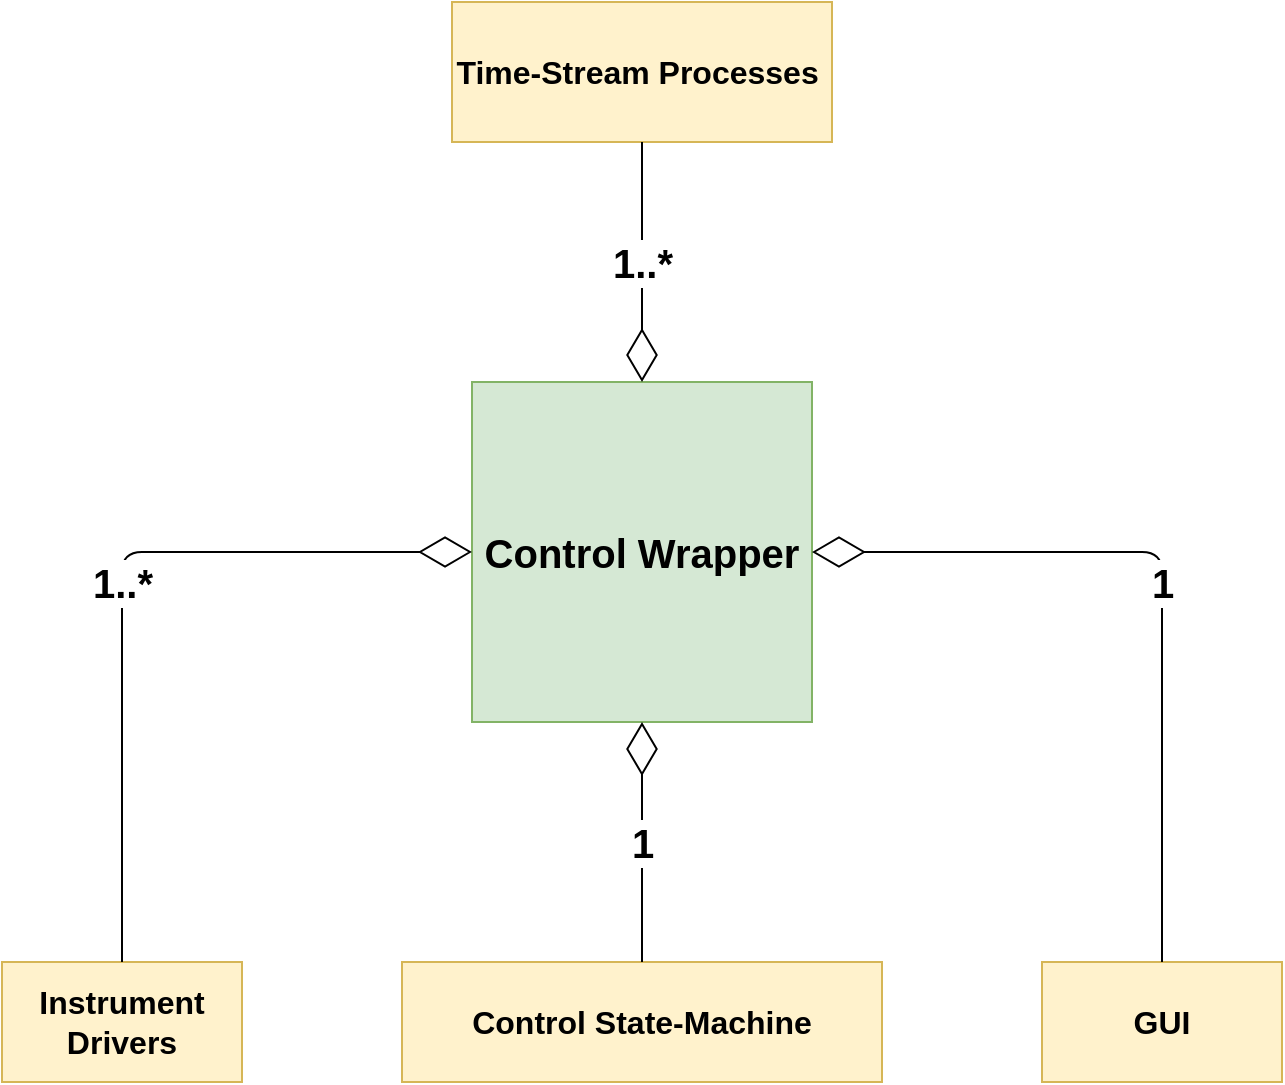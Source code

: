 <mxfile version="14.6.13" type="device"><diagram id="BfF4czYuNRoGuOWdJYEq" name="Page-1"><mxGraphModel dx="1730" dy="1078" grid="1" gridSize="10" guides="1" tooltips="1" connect="1" arrows="1" fold="1" page="1" pageScale="1" pageWidth="1920" pageHeight="1200" math="0" shadow="0"><root><mxCell id="0"/><mxCell id="1" parent="0"/><mxCell id="KUf5-A4PejEGbeN3rw50-1" value="Control State-Machine" style="rounded=0;whiteSpace=wrap;html=1;fontStyle=1;fillColor=#fff2cc;strokeColor=#d6b656;fontSize=16;" vertex="1" parent="1"><mxGeometry x="670" y="690" width="240" height="60" as="geometry"/></mxCell><mxCell id="KUf5-A4PejEGbeN3rw50-2" value="GUI" style="rounded=0;whiteSpace=wrap;html=1;fontStyle=1;fillColor=#fff2cc;strokeColor=#d6b656;fontSize=16;" vertex="1" parent="1"><mxGeometry x="990" y="690" width="120" height="60" as="geometry"/></mxCell><mxCell id="KUf5-A4PejEGbeN3rw50-4" value="Instrument Drivers" style="rounded=0;whiteSpace=wrap;html=1;fontStyle=1;fillColor=#fff2cc;strokeColor=#d6b656;fontSize=16;" vertex="1" parent="1"><mxGeometry x="470" y="690" width="120" height="60" as="geometry"/></mxCell><mxCell id="KUf5-A4PejEGbeN3rw50-6" value="Control Wrapper" style="rounded=0;whiteSpace=wrap;html=1;fontStyle=1;fillColor=#d5e8d4;strokeColor=#82b366;fontSize=20;" vertex="1" parent="1"><mxGeometry x="705" y="400" width="170" height="170" as="geometry"/></mxCell><mxCell id="KUf5-A4PejEGbeN3rw50-7" value="Time-Stream Processes&amp;nbsp;" style="rounded=0;whiteSpace=wrap;html=1;fontStyle=1;fillColor=#fff2cc;strokeColor=#d6b656;fontSize=16;" vertex="1" parent="1"><mxGeometry x="695" y="210" width="190" height="70" as="geometry"/></mxCell><mxCell id="KUf5-A4PejEGbeN3rw50-8" value="1..*" style="endArrow=diamondThin;endFill=0;endSize=24;html=1;exitX=0.5;exitY=0;exitDx=0;exitDy=0;entryX=0;entryY=0.5;entryDx=0;entryDy=0;fontStyle=1;fontSize=20;" edge="1" parent="1" source="KUf5-A4PejEGbeN3rw50-4" target="KUf5-A4PejEGbeN3rw50-6"><mxGeometry width="160" relative="1" as="geometry"><mxPoint x="430" y="460" as="sourcePoint"/><mxPoint x="590" y="460" as="targetPoint"/><Array as="points"><mxPoint x="530" y="485"/></Array></mxGeometry></mxCell><mxCell id="KUf5-A4PejEGbeN3rw50-9" value="1" style="endArrow=diamondThin;endFill=0;endSize=24;html=1;exitX=0.5;exitY=0;exitDx=0;exitDy=0;entryX=0.5;entryY=1;entryDx=0;entryDy=0;fontStyle=1;fontSize=20;" edge="1" parent="1" source="KUf5-A4PejEGbeN3rw50-1" target="KUf5-A4PejEGbeN3rw50-6"><mxGeometry width="160" relative="1" as="geometry"><mxPoint x="1070" y="550" as="sourcePoint"/><mxPoint x="1230" y="550" as="targetPoint"/></mxGeometry></mxCell><mxCell id="KUf5-A4PejEGbeN3rw50-10" value="1" style="endArrow=diamondThin;endFill=0;endSize=24;html=1;exitX=0.5;exitY=0;exitDx=0;exitDy=0;entryX=1;entryY=0.5;entryDx=0;entryDy=0;fontSize=20;fontStyle=1" edge="1" parent="1" source="KUf5-A4PejEGbeN3rw50-2" target="KUf5-A4PejEGbeN3rw50-6"><mxGeometry width="160" relative="1" as="geometry"><mxPoint x="1070" y="550" as="sourcePoint"/><mxPoint x="1230" y="550" as="targetPoint"/><Array as="points"><mxPoint x="1050" y="485"/></Array></mxGeometry></mxCell><mxCell id="KUf5-A4PejEGbeN3rw50-11" value="1..*" style="endArrow=diamondThin;endFill=0;endSize=24;html=1;exitX=0.5;exitY=1;exitDx=0;exitDy=0;entryX=0.5;entryY=0;entryDx=0;entryDy=0;fontStyle=1;fontSize=20;" edge="1" parent="1" source="KUf5-A4PejEGbeN3rw50-7" target="KUf5-A4PejEGbeN3rw50-6"><mxGeometry width="160" relative="1" as="geometry"><mxPoint x="1070" y="550" as="sourcePoint"/><mxPoint x="1230" y="550" as="targetPoint"/></mxGeometry></mxCell></root></mxGraphModel></diagram></mxfile>
